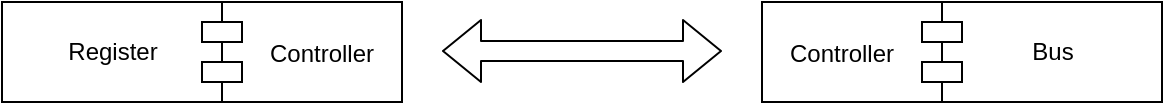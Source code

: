 <mxfile version="15.2.7" type="device" pages="3"><diagram id="C5RBs43oDa-KdzZeNtuy" name="Data-Flow (General)"><mxGraphModel dx="872" dy="475" grid="1" gridSize="10" guides="1" tooltips="1" connect="1" arrows="1" fold="1" page="1" pageScale="1" pageWidth="827" pageHeight="1169" math="0" shadow="0"><root><mxCell id="WIyWlLk6GJQsqaUBKTNV-0"/><mxCell id="WIyWlLk6GJQsqaUBKTNV-1" parent="WIyWlLk6GJQsqaUBKTNV-0"/><mxCell id="NTaahu9hWmE2fS8xSLEn-0" value="Register" style="html=1;" parent="WIyWlLk6GJQsqaUBKTNV-1" vertex="1"><mxGeometry x="100" y="120" width="110" height="50" as="geometry"/></mxCell><mxCell id="NTaahu9hWmE2fS8xSLEn-2" value="Bus" style="html=1;" parent="WIyWlLk6GJQsqaUBKTNV-1" vertex="1"><mxGeometry x="570" y="120" width="110" height="50" as="geometry"/></mxCell><mxCell id="NTaahu9hWmE2fS8xSLEn-6" value="" style="shape=flexArrow;endArrow=classic;startArrow=classic;html=1;" parent="WIyWlLk6GJQsqaUBKTNV-1" edge="1"><mxGeometry width="100" height="100" relative="1" as="geometry"><mxPoint x="320" y="144.5" as="sourcePoint"/><mxPoint x="460" y="144.5" as="targetPoint"/></mxGeometry></mxCell><mxCell id="NTaahu9hWmE2fS8xSLEn-7" value="Controller" style="shape=module;align=left;spacingLeft=20;align=center;verticalAlign=middle;" parent="WIyWlLk6GJQsqaUBKTNV-1" vertex="1"><mxGeometry x="200" y="120" width="100" height="50" as="geometry"/></mxCell><mxCell id="NTaahu9hWmE2fS8xSLEn-8" value="Controller" style="shape=module;align=left;spacingLeft=-20;align=center;verticalAlign=middle;rotation=0;flipH=1;" parent="WIyWlLk6GJQsqaUBKTNV-1" vertex="1"><mxGeometry x="480" y="120" width="100" height="50" as="geometry"/></mxCell></root></mxGraphModel></diagram><diagram id="FSR4opxZ3w6vxk6FEuXj" name="Register"><mxGraphModel dx="872" dy="475" grid="1" gridSize="10" guides="1" tooltips="1" connect="1" arrows="1" fold="1" page="1" pageScale="1" pageWidth="827" pageHeight="1169" math="0" shadow="0"><root><mxCell id="fo_sAeJvhwMg7Au-9o_D-0"/><mxCell id="fo_sAeJvhwMg7Au-9o_D-1" parent="fo_sAeJvhwMg7Au-9o_D-0"/><mxCell id="fo_sAeJvhwMg7Au-9o_D-6" value="register" style="shape=folder;fontStyle=1;spacingTop=10;tabWidth=40;tabHeight=14;tabPosition=left;html=1;verticalAlign=top;align=center;" parent="fo_sAeJvhwMg7Au-9o_D-1" vertex="1"><mxGeometry x="80" y="50" width="550" height="350" as="geometry"/></mxCell><mxCell id="fo_sAeJvhwMg7Au-9o_D-2" value="Register" style="swimlane;fontStyle=1;align=center;verticalAlign=top;childLayout=stackLayout;horizontal=1;startSize=26;horizontalStack=0;resizeParent=1;resizeParentMax=0;resizeLast=0;collapsible=1;marginBottom=0;" parent="fo_sAeJvhwMg7Au-9o_D-1" vertex="1"><mxGeometry x="270" y="100" width="190" height="100" as="geometry"/></mxCell><mxCell id="fo_sAeJvhwMg7Au-9o_D-3" value="- value: uint8_t" style="text;strokeColor=none;fillColor=none;align=left;verticalAlign=top;spacingLeft=4;spacingRight=4;overflow=hidden;rotatable=0;points=[[0,0.5],[1,0.5]];portConstraint=eastwest;" parent="fo_sAeJvhwMg7Au-9o_D-2" vertex="1"><mxGeometry y="26" width="190" height="26" as="geometry"/></mxCell><mxCell id="fo_sAeJvhwMg7Au-9o_D-4" value="" style="line;strokeWidth=1;fillColor=none;align=left;verticalAlign=middle;spacingTop=-1;spacingLeft=3;spacingRight=3;rotatable=0;labelPosition=right;points=[];portConstraint=eastwest;" parent="fo_sAeJvhwMg7Au-9o_D-2" vertex="1"><mxGeometry y="52" width="190" height="8" as="geometry"/></mxCell><mxCell id="fo_sAeJvhwMg7Au-9o_D-5" value="+ setValue(uint8_t value): void&#10;+ getValue(): uint8_t" style="text;strokeColor=none;fillColor=none;align=left;verticalAlign=top;spacingLeft=4;spacingRight=4;overflow=hidden;rotatable=0;points=[[0,0.5],[1,0.5]];portConstraint=eastwest;" parent="fo_sAeJvhwMg7Au-9o_D-2" vertex="1"><mxGeometry y="60" width="190" height="40" as="geometry"/></mxCell><mxCell id="edyRbBmwYyQEmJ3-MGqT-0" value="RegisterController" style="swimlane;fontStyle=1;align=center;verticalAlign=top;childLayout=stackLayout;horizontal=1;startSize=26;horizontalStack=0;resizeParent=1;resizeParentMax=0;resizeLast=0;collapsible=1;marginBottom=0;" parent="fo_sAeJvhwMg7Au-9o_D-1" vertex="1"><mxGeometry x="160" y="260" width="320" height="100" as="geometry"/></mxCell><mxCell id="edyRbBmwYyQEmJ3-MGqT-1" value="- registerArray[]: Register" style="text;strokeColor=none;fillColor=none;align=left;verticalAlign=top;spacingLeft=4;spacingRight=4;overflow=hidden;rotatable=0;points=[[0,0.5],[1,0.5]];portConstraint=eastwest;" parent="edyRbBmwYyQEmJ3-MGqT-0" vertex="1"><mxGeometry y="26" width="320" height="26" as="geometry"/></mxCell><mxCell id="edyRbBmwYyQEmJ3-MGqT-2" value="" style="line;strokeWidth=1;fillColor=none;align=left;verticalAlign=middle;spacingTop=-1;spacingLeft=3;spacingRight=3;rotatable=0;labelPosition=right;points=[];portConstraint=eastwest;" parent="edyRbBmwYyQEmJ3-MGqT-0" vertex="1"><mxGeometry y="52" width="320" height="8" as="geometry"/></mxCell><mxCell id="edyRbBmwYyQEmJ3-MGqT-3" value="+ getRegisterValue(Registers register): uint8_t&#10;+ setRegisterValue(Registers register, uint8_t value): void" style="text;strokeColor=none;fillColor=none;align=left;verticalAlign=top;spacingLeft=4;spacingRight=4;overflow=hidden;rotatable=0;points=[[0,0.5],[1,0.5]];portConstraint=eastwest;" parent="edyRbBmwYyQEmJ3-MGqT-0" vertex="1"><mxGeometry y="60" width="320" height="40" as="geometry"/></mxCell><mxCell id="BADc3vj99JvAK2EMYqG9-3" value="" style="endArrow=none;html=1;edgeStyle=orthogonalEdgeStyle;exitX=0.25;exitY=0;exitDx=0;exitDy=0;entryX=0.468;entryY=1;entryDx=0;entryDy=0;entryPerimeter=0;" parent="fo_sAeJvhwMg7Au-9o_D-1" source="edyRbBmwYyQEmJ3-MGqT-0" target="fo_sAeJvhwMg7Au-9o_D-5" edge="1"><mxGeometry relative="1" as="geometry"><mxPoint x="130" y="200" as="sourcePoint"/><mxPoint x="290" y="200" as="targetPoint"/></mxGeometry></mxCell><mxCell id="BADc3vj99JvAK2EMYqG9-5" value="1..*" style="edgeLabel;resizable=0;html=1;align=right;verticalAlign=bottom;" parent="BADc3vj99JvAK2EMYqG9-3" connectable="0" vertex="1"><mxGeometry x="1" relative="1" as="geometry"><mxPoint y="20" as="offset"/></mxGeometry></mxCell></root></mxGraphModel></diagram><diagram id="Y-lMnfT66i_3cjj-3q8V" name="Bus"><mxGraphModel dx="872" dy="475" grid="1" gridSize="10" guides="1" tooltips="1" connect="1" arrows="1" fold="1" page="1" pageScale="1" pageWidth="827" pageHeight="1169" math="0" shadow="0"><root><mxCell id="23TDGS9YTzjd4TGv8zZ4-0"/><mxCell id="23TDGS9YTzjd4TGv8zZ4-1" parent="23TDGS9YTzjd4TGv8zZ4-0"/><mxCell id="23TDGS9YTzjd4TGv8zZ4-2" value="bus" style="shape=folder;fontStyle=1;spacingTop=10;tabWidth=40;tabHeight=14;tabPosition=left;html=1;align=center;verticalAlign=top;" parent="23TDGS9YTzjd4TGv8zZ4-1" vertex="1"><mxGeometry x="170" y="70" width="680" height="460" as="geometry"/></mxCell><mxCell id="23TDGS9YTzjd4TGv8zZ4-3" value="BusController" style="swimlane;fontStyle=1;align=center;verticalAlign=top;childLayout=stackLayout;horizontal=1;startSize=26;horizontalStack=0;resizeParent=1;resizeParentMax=0;resizeLast=0;collapsible=1;marginBottom=0;" parent="23TDGS9YTzjd4TGv8zZ4-1" vertex="1"><mxGeometry x="230" y="400" width="256" height="110" as="geometry"/></mxCell><mxCell id="23TDGS9YTzjd4TGv8zZ4-4" value="+ field: type" style="text;strokeColor=none;fillColor=none;align=left;verticalAlign=top;spacingLeft=4;spacingRight=4;overflow=hidden;rotatable=0;points=[[0,0.5],[1,0.5]];portConstraint=eastwest;" parent="23TDGS9YTzjd4TGv8zZ4-3" vertex="1"><mxGeometry y="26" width="256" height="26" as="geometry"/></mxCell><mxCell id="23TDGS9YTzjd4TGv8zZ4-5" value="" style="line;strokeWidth=1;fillColor=none;align=left;verticalAlign=middle;spacingTop=-1;spacingLeft=3;spacingRight=3;rotatable=0;labelPosition=right;points=[];portConstraint=eastwest;" parent="23TDGS9YTzjd4TGv8zZ4-3" vertex="1"><mxGeometry y="52" width="256" height="8" as="geometry"/></mxCell><mxCell id="23TDGS9YTzjd4TGv8zZ4-6" value="+ read(address: uint16_t): uint8_t&#10;+ write(address: uint16_t, value: uint8_t): void" style="text;strokeColor=none;fillColor=none;align=left;verticalAlign=top;spacingLeft=4;spacingRight=4;overflow=hidden;rotatable=0;points=[[0,0.5],[1,0.5]];portConstraint=eastwest;" parent="23TDGS9YTzjd4TGv8zZ4-3" vertex="1"><mxGeometry y="60" width="256" height="50" as="geometry"/></mxCell><mxCell id="NFC14cmhN51oCaBUQxyo-0" value="BusDevice" style="swimlane;fontStyle=1;align=center;verticalAlign=top;childLayout=stackLayout;horizontal=1;startSize=26;horizontalStack=0;resizeParent=1;resizeParentMax=0;resizeLast=0;collapsible=1;marginBottom=0;" parent="23TDGS9YTzjd4TGv8zZ4-1" vertex="1"><mxGeometry x="340" y="120" width="256" height="110" as="geometry"/></mxCell><mxCell id="NFC14cmhN51oCaBUQxyo-1" value="+ field: type" style="text;strokeColor=none;fillColor=none;align=left;verticalAlign=top;spacingLeft=4;spacingRight=4;overflow=hidden;rotatable=0;points=[[0,0.5],[1,0.5]];portConstraint=eastwest;" parent="NFC14cmhN51oCaBUQxyo-0" vertex="1"><mxGeometry y="26" width="256" height="26" as="geometry"/></mxCell><mxCell id="NFC14cmhN51oCaBUQxyo-2" value="" style="line;strokeWidth=1;fillColor=none;align=left;verticalAlign=middle;spacingTop=-1;spacingLeft=3;spacingRight=3;rotatable=0;labelPosition=right;points=[];portConstraint=eastwest;" parent="NFC14cmhN51oCaBUQxyo-0" vertex="1"><mxGeometry y="52" width="256" height="8" as="geometry"/></mxCell><mxCell id="NFC14cmhN51oCaBUQxyo-3" value="+ read(address: uint16_t): uint8_t&#10;+ write(address: uint16_t, value: uint8_t): void" style="text;strokeColor=none;fillColor=none;align=left;verticalAlign=top;spacingLeft=4;spacingRight=4;overflow=hidden;rotatable=0;points=[[0,0.5],[1,0.5]];portConstraint=eastwest;" parent="NFC14cmhN51oCaBUQxyo-0" vertex="1"><mxGeometry y="60" width="256" height="50" as="geometry"/></mxCell><mxCell id="l6wA_1R9nY5Djz-n6M-C-0" value="Ram" style="swimlane;fontStyle=1;align=center;verticalAlign=top;childLayout=stackLayout;horizontal=1;startSize=26;horizontalStack=0;resizeParent=1;resizeParentMax=0;resizeLast=0;collapsible=1;marginBottom=0;" parent="23TDGS9YTzjd4TGv8zZ4-1" vertex="1"><mxGeometry x="560" y="320" width="256" height="110" as="geometry"/></mxCell><mxCell id="l6wA_1R9nY5Djz-n6M-C-1" value="+ field: type" style="text;strokeColor=none;fillColor=none;align=left;verticalAlign=top;spacingLeft=4;spacingRight=4;overflow=hidden;rotatable=0;points=[[0,0.5],[1,0.5]];portConstraint=eastwest;" parent="l6wA_1R9nY5Djz-n6M-C-0" vertex="1"><mxGeometry y="26" width="256" height="26" as="geometry"/></mxCell><mxCell id="l6wA_1R9nY5Djz-n6M-C-2" value="" style="line;strokeWidth=1;fillColor=none;align=left;verticalAlign=middle;spacingTop=-1;spacingLeft=3;spacingRight=3;rotatable=0;labelPosition=right;points=[];portConstraint=eastwest;" parent="l6wA_1R9nY5Djz-n6M-C-0" vertex="1"><mxGeometry y="52" width="256" height="8" as="geometry"/></mxCell><mxCell id="l6wA_1R9nY5Djz-n6M-C-3" value="+ read(address: uint16_t): uint8_t&#10;+ write(address: uint16_t, value: uint8_t): void" style="text;strokeColor=none;fillColor=none;align=left;verticalAlign=top;spacingLeft=4;spacingRight=4;overflow=hidden;rotatable=0;points=[[0,0.5],[1,0.5]];portConstraint=eastwest;" parent="l6wA_1R9nY5Djz-n6M-C-0" vertex="1"><mxGeometry y="60" width="256" height="50" as="geometry"/></mxCell><mxCell id="dwe1uxGFtsgeFcTT-b4n-0" value="Extends" style="endArrow=block;endSize=16;endFill=0;html=1;exitX=0.5;exitY=0;exitDx=0;exitDy=0;entryX=0.488;entryY=1.04;entryDx=0;entryDy=0;entryPerimeter=0;" edge="1" parent="23TDGS9YTzjd4TGv8zZ4-1" source="l6wA_1R9nY5Djz-n6M-C-0" target="NFC14cmhN51oCaBUQxyo-3"><mxGeometry width="160" relative="1" as="geometry"><mxPoint x="330" y="260" as="sourcePoint"/><mxPoint x="490" y="260" as="targetPoint"/><Array as="points"><mxPoint x="688" y="280"/><mxPoint x="465" y="280"/></Array></mxGeometry></mxCell><mxCell id="dwe1uxGFtsgeFcTT-b4n-1" value="0..*" style="endArrow=open;html=1;endSize=12;startArrow=diamondThin;startSize=14;startFill=0;edgeStyle=orthogonalEdgeStyle;align=left;verticalAlign=bottom;exitX=0.5;exitY=0;exitDx=0;exitDy=0;entryX=0.309;entryY=1.02;entryDx=0;entryDy=0;entryPerimeter=0;" edge="1" parent="23TDGS9YTzjd4TGv8zZ4-1" source="23TDGS9YTzjd4TGv8zZ4-3" target="NFC14cmhN51oCaBUQxyo-3"><mxGeometry x="-1" y="-12" relative="1" as="geometry"><mxPoint x="250" y="320" as="sourcePoint"/><mxPoint x="410" y="320" as="targetPoint"/><mxPoint as="offset"/></mxGeometry></mxCell></root></mxGraphModel></diagram></mxfile>